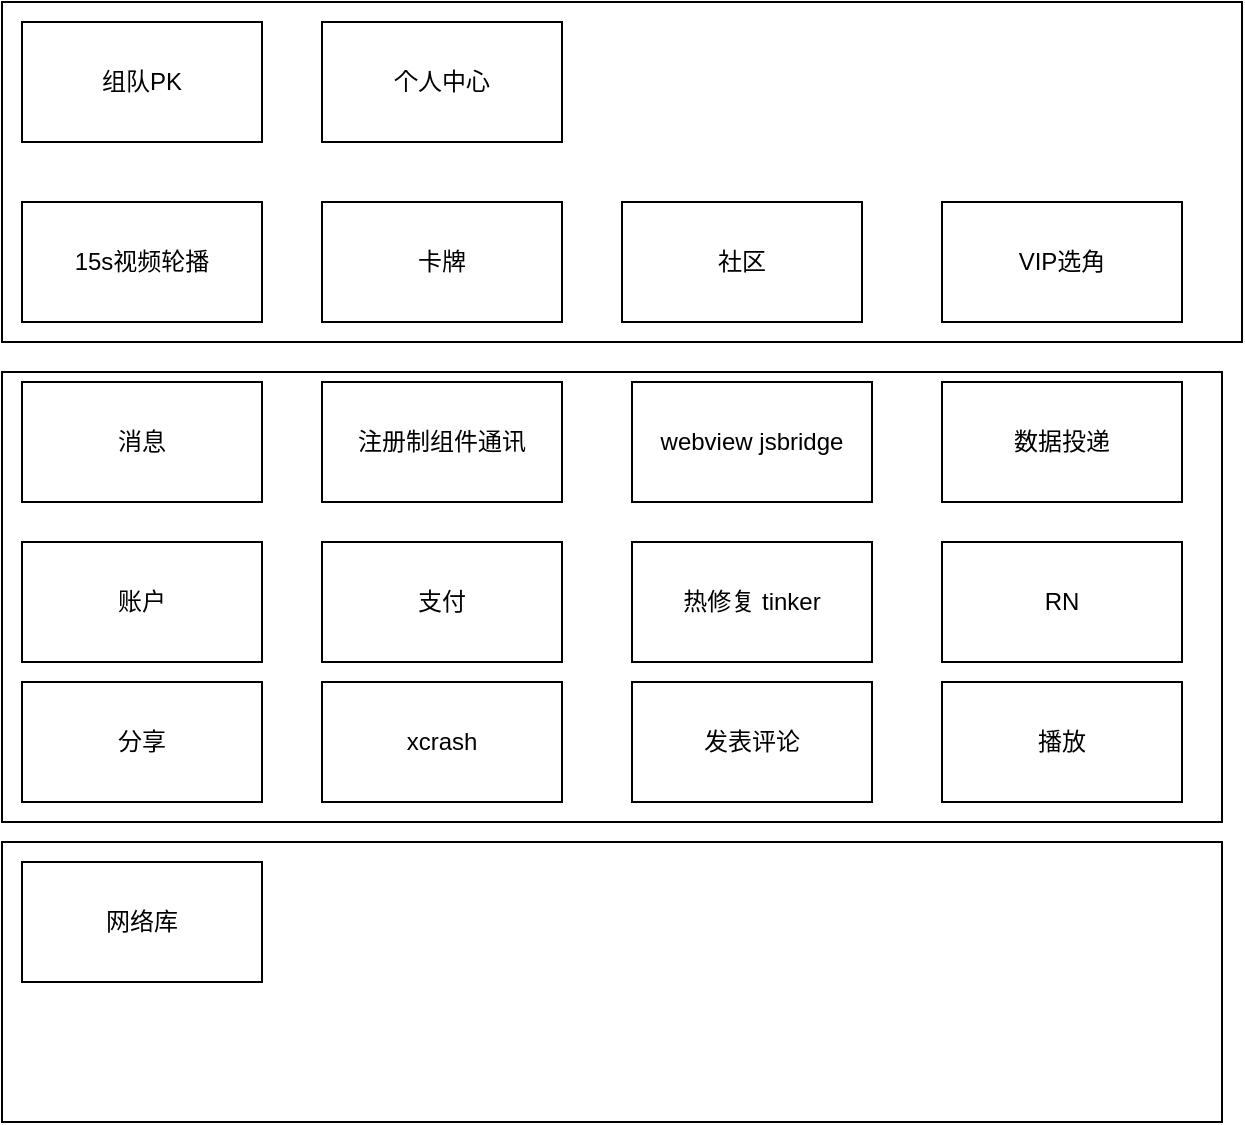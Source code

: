 <mxfile version="12.2.6" type="github" pages="1">
  <diagram id="j1-LDET8rls20Wv6w2DN" name="第 1 页">
    <mxGraphModel dx="932" dy="538" grid="1" gridSize="10" guides="1" tooltips="1" connect="1" arrows="1" fold="1" page="1" pageScale="1" pageWidth="850" pageHeight="1100" math="0" shadow="0">
      <root>
        <mxCell id="0"/>
        <mxCell id="1" parent="0"/>
        <mxCell id="f2LhMHIkjv8fJi7TV8YS-5" value="" style="rounded=0;whiteSpace=wrap;html=1;" vertex="1" parent="1">
          <mxGeometry x="50" y="470" width="610" height="140" as="geometry"/>
        </mxCell>
        <mxCell id="OJRDX98korGpdsTEZYuh-16" value="" style="rounded=0;whiteSpace=wrap;html=1;" parent="1" vertex="1">
          <mxGeometry x="50" y="50" width="620" height="170" as="geometry"/>
        </mxCell>
        <mxCell id="OJRDX98korGpdsTEZYuh-17" value="" style="rounded=0;whiteSpace=wrap;html=1;" parent="1" vertex="1">
          <mxGeometry x="50" y="235" width="610" height="225" as="geometry"/>
        </mxCell>
        <mxCell id="OJRDX98korGpdsTEZYuh-5" value="账户" style="rounded=0;whiteSpace=wrap;html=1;" parent="1" vertex="1">
          <mxGeometry x="60" y="320" width="120" height="60" as="geometry"/>
        </mxCell>
        <mxCell id="OJRDX98korGpdsTEZYuh-6" value="支付" style="rounded=0;whiteSpace=wrap;html=1;" parent="1" vertex="1">
          <mxGeometry x="210" y="320" width="120" height="60" as="geometry"/>
        </mxCell>
        <mxCell id="OJRDX98korGpdsTEZYuh-7" value="热修复 tinker" style="rounded=0;whiteSpace=wrap;html=1;" parent="1" vertex="1">
          <mxGeometry x="365" y="320" width="120" height="60" as="geometry"/>
        </mxCell>
        <mxCell id="OJRDX98korGpdsTEZYuh-8" value="RN" style="rounded=0;whiteSpace=wrap;html=1;" parent="1" vertex="1">
          <mxGeometry x="520" y="320" width="120" height="60" as="geometry"/>
        </mxCell>
        <mxCell id="OJRDX98korGpdsTEZYuh-9" value="消息" style="rounded=0;whiteSpace=wrap;html=1;" parent="1" vertex="1">
          <mxGeometry x="60" y="240" width="120" height="60" as="geometry"/>
        </mxCell>
        <mxCell id="OJRDX98korGpdsTEZYuh-10" value="15s视频轮播" style="rounded=0;whiteSpace=wrap;html=1;" parent="1" vertex="1">
          <mxGeometry x="60" y="150" width="120" height="60" as="geometry"/>
        </mxCell>
        <mxCell id="OJRDX98korGpdsTEZYuh-11" value="卡牌" style="rounded=0;whiteSpace=wrap;html=1;" parent="1" vertex="1">
          <mxGeometry x="210" y="150" width="120" height="60" as="geometry"/>
        </mxCell>
        <mxCell id="OJRDX98korGpdsTEZYuh-12" value="社区" style="rounded=0;whiteSpace=wrap;html=1;" parent="1" vertex="1">
          <mxGeometry x="360" y="150" width="120" height="60" as="geometry"/>
        </mxCell>
        <mxCell id="OJRDX98korGpdsTEZYuh-13" value="注册制组件通讯" style="rounded=0;whiteSpace=wrap;html=1;" parent="1" vertex="1">
          <mxGeometry x="210" y="240" width="120" height="60" as="geometry"/>
        </mxCell>
        <mxCell id="OJRDX98korGpdsTEZYuh-14" value="VIP选角" style="rounded=0;whiteSpace=wrap;html=1;" parent="1" vertex="1">
          <mxGeometry x="520" y="150" width="120" height="60" as="geometry"/>
        </mxCell>
        <mxCell id="OJRDX98korGpdsTEZYuh-15" value="组队PK" style="rounded=0;whiteSpace=wrap;html=1;" parent="1" vertex="1">
          <mxGeometry x="60" y="60" width="120" height="60" as="geometry"/>
        </mxCell>
        <mxCell id="OJRDX98korGpdsTEZYuh-18" value="个人中心" style="rounded=0;whiteSpace=wrap;html=1;" parent="1" vertex="1">
          <mxGeometry x="210" y="60" width="120" height="60" as="geometry"/>
        </mxCell>
        <mxCell id="OJRDX98korGpdsTEZYuh-19" value="webview jsbridge" style="rounded=0;whiteSpace=wrap;html=1;" parent="1" vertex="1">
          <mxGeometry x="365" y="240" width="120" height="60" as="geometry"/>
        </mxCell>
        <mxCell id="OJRDX98korGpdsTEZYuh-20" value="数据投递" style="rounded=0;whiteSpace=wrap;html=1;" parent="1" vertex="1">
          <mxGeometry x="520" y="240" width="120" height="60" as="geometry"/>
        </mxCell>
        <mxCell id="OJRDX98korGpdsTEZYuh-21" value="分享" style="rounded=0;whiteSpace=wrap;html=1;" parent="1" vertex="1">
          <mxGeometry x="60" y="390" width="120" height="60" as="geometry"/>
        </mxCell>
        <mxCell id="f2LhMHIkjv8fJi7TV8YS-1" value="xcrash" style="rounded=0;whiteSpace=wrap;html=1;" vertex="1" parent="1">
          <mxGeometry x="210" y="390" width="120" height="60" as="geometry"/>
        </mxCell>
        <mxCell id="f2LhMHIkjv8fJi7TV8YS-2" value="发表评论" style="rounded=0;whiteSpace=wrap;html=1;" vertex="1" parent="1">
          <mxGeometry x="365" y="390" width="120" height="60" as="geometry"/>
        </mxCell>
        <mxCell id="f2LhMHIkjv8fJi7TV8YS-3" value="播放" style="rounded=0;whiteSpace=wrap;html=1;" vertex="1" parent="1">
          <mxGeometry x="520" y="390" width="120" height="60" as="geometry"/>
        </mxCell>
        <mxCell id="f2LhMHIkjv8fJi7TV8YS-4" value="网络库" style="rounded=0;whiteSpace=wrap;html=1;" vertex="1" parent="1">
          <mxGeometry x="60" y="480" width="120" height="60" as="geometry"/>
        </mxCell>
      </root>
    </mxGraphModel>
  </diagram>
</mxfile>
